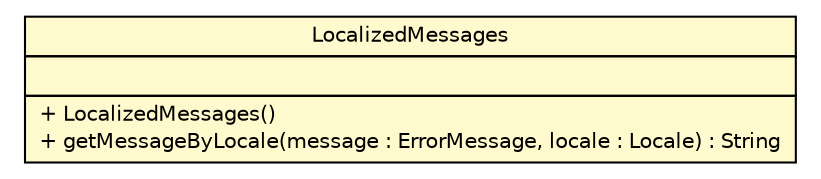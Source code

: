 #!/usr/local/bin/dot
#
# Class diagram 
# Generated by UMLGraph version R5_6-24-gf6e263 (http://www.umlgraph.org/)
#

digraph G {
	edge [fontname="Helvetica",fontsize=10,labelfontname="Helvetica",labelfontsize=10];
	node [fontname="Helvetica",fontsize=10,shape=plaintext];
	nodesep=0.25;
	ranksep=0.5;
	// top.infra.localization.LocalizedMessages
	c148 [label=<<table title="top.infra.localization.LocalizedMessages" border="0" cellborder="1" cellspacing="0" cellpadding="2" port="p" bgcolor="lemonChiffon" href="./LocalizedMessages.html">
		<tr><td><table border="0" cellspacing="0" cellpadding="1">
<tr><td align="center" balign="center"> LocalizedMessages </td></tr>
		</table></td></tr>
		<tr><td><table border="0" cellspacing="0" cellpadding="1">
<tr><td align="left" balign="left">  </td></tr>
		</table></td></tr>
		<tr><td><table border="0" cellspacing="0" cellpadding="1">
<tr><td align="left" balign="left"> + LocalizedMessages() </td></tr>
<tr><td align="left" balign="left"> + getMessageByLocale(message : ErrorMessage, locale : Locale) : String </td></tr>
		</table></td></tr>
		</table>>, URL="./LocalizedMessages.html", fontname="Helvetica", fontcolor="black", fontsize=10.0];
}


